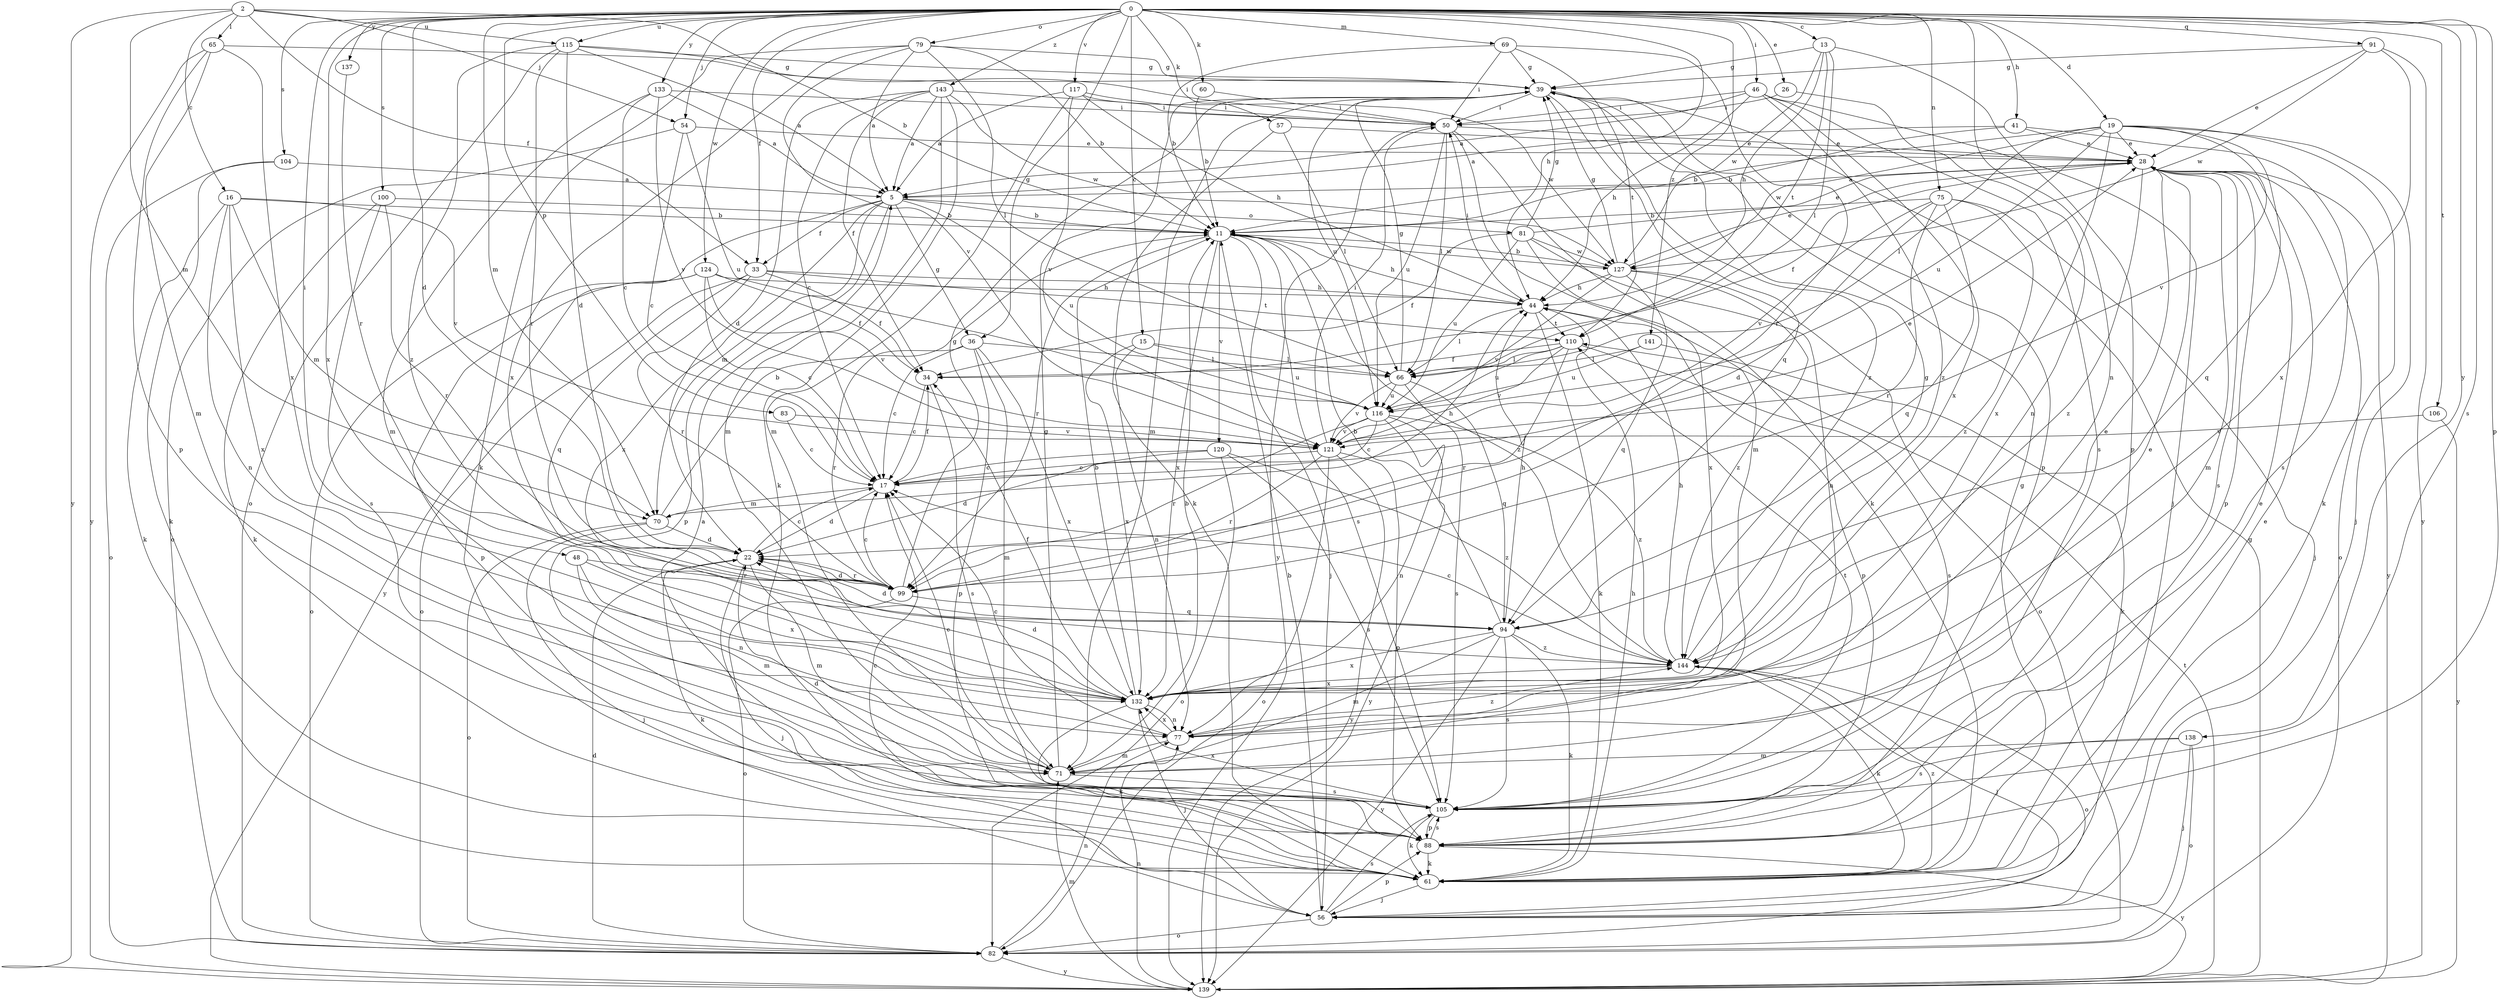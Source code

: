 strict digraph  {
0;
2;
5;
11;
13;
15;
16;
17;
19;
22;
26;
28;
33;
34;
36;
39;
41;
44;
46;
48;
50;
54;
56;
57;
60;
61;
65;
66;
69;
70;
71;
75;
77;
79;
81;
82;
83;
88;
91;
94;
99;
100;
104;
105;
106;
110;
115;
116;
117;
120;
121;
124;
127;
132;
133;
137;
138;
139;
141;
143;
144;
0 -> 13  [label=c];
0 -> 15  [label=c];
0 -> 19  [label=d];
0 -> 22  [label=d];
0 -> 26  [label=e];
0 -> 33  [label=f];
0 -> 36  [label=g];
0 -> 41  [label=h];
0 -> 44  [label=h];
0 -> 46  [label=i];
0 -> 48  [label=i];
0 -> 54  [label=j];
0 -> 57  [label=k];
0 -> 60  [label=k];
0 -> 69  [label=m];
0 -> 70  [label=m];
0 -> 75  [label=n];
0 -> 77  [label=n];
0 -> 79  [label=o];
0 -> 83  [label=p];
0 -> 88  [label=p];
0 -> 91  [label=q];
0 -> 100  [label=s];
0 -> 104  [label=s];
0 -> 105  [label=s];
0 -> 106  [label=t];
0 -> 115  [label=u];
0 -> 117  [label=v];
0 -> 124  [label=w];
0 -> 132  [label=x];
0 -> 133  [label=y];
0 -> 137  [label=y];
0 -> 138  [label=y];
0 -> 141  [label=z];
0 -> 143  [label=z];
2 -> 11  [label=b];
2 -> 16  [label=c];
2 -> 33  [label=f];
2 -> 54  [label=j];
2 -> 65  [label=l];
2 -> 70  [label=m];
2 -> 115  [label=u];
2 -> 139  [label=y];
5 -> 11  [label=b];
5 -> 33  [label=f];
5 -> 36  [label=g];
5 -> 70  [label=m];
5 -> 81  [label=o];
5 -> 88  [label=p];
5 -> 116  [label=u];
5 -> 132  [label=x];
5 -> 139  [label=y];
11 -> 44  [label=h];
11 -> 56  [label=j];
11 -> 99  [label=r];
11 -> 105  [label=s];
11 -> 120  [label=v];
11 -> 127  [label=w];
11 -> 132  [label=x];
11 -> 144  [label=z];
13 -> 39  [label=g];
13 -> 44  [label=h];
13 -> 66  [label=l];
13 -> 88  [label=p];
13 -> 110  [label=t];
13 -> 127  [label=w];
15 -> 66  [label=l];
15 -> 77  [label=n];
15 -> 116  [label=u];
15 -> 132  [label=x];
16 -> 11  [label=b];
16 -> 61  [label=k];
16 -> 70  [label=m];
16 -> 77  [label=n];
16 -> 121  [label=v];
16 -> 132  [label=x];
17 -> 22  [label=d];
17 -> 28  [label=e];
17 -> 34  [label=f];
17 -> 70  [label=m];
19 -> 11  [label=b];
19 -> 28  [label=e];
19 -> 56  [label=j];
19 -> 61  [label=k];
19 -> 66  [label=l];
19 -> 94  [label=q];
19 -> 116  [label=u];
19 -> 121  [label=v];
19 -> 127  [label=w];
19 -> 132  [label=x];
22 -> 17  [label=c];
22 -> 56  [label=j];
22 -> 61  [label=k];
22 -> 71  [label=m];
22 -> 99  [label=r];
26 -> 50  [label=i];
26 -> 77  [label=n];
28 -> 5  [label=a];
28 -> 34  [label=f];
28 -> 71  [label=m];
28 -> 82  [label=o];
28 -> 88  [label=p];
28 -> 105  [label=s];
28 -> 139  [label=y];
28 -> 144  [label=z];
33 -> 34  [label=f];
33 -> 44  [label=h];
33 -> 82  [label=o];
33 -> 94  [label=q];
33 -> 99  [label=r];
33 -> 110  [label=t];
34 -> 17  [label=c];
34 -> 105  [label=s];
36 -> 17  [label=c];
36 -> 66  [label=l];
36 -> 71  [label=m];
36 -> 88  [label=p];
36 -> 99  [label=r];
36 -> 132  [label=x];
39 -> 50  [label=i];
39 -> 71  [label=m];
39 -> 88  [label=p];
39 -> 94  [label=q];
39 -> 116  [label=u];
39 -> 144  [label=z];
41 -> 5  [label=a];
41 -> 11  [label=b];
41 -> 28  [label=e];
41 -> 105  [label=s];
44 -> 50  [label=i];
44 -> 61  [label=k];
44 -> 66  [label=l];
44 -> 88  [label=p];
44 -> 110  [label=t];
46 -> 5  [label=a];
46 -> 44  [label=h];
46 -> 50  [label=i];
46 -> 56  [label=j];
46 -> 105  [label=s];
46 -> 132  [label=x];
46 -> 144  [label=z];
48 -> 71  [label=m];
48 -> 77  [label=n];
48 -> 99  [label=r];
48 -> 132  [label=x];
50 -> 28  [label=e];
50 -> 61  [label=k];
50 -> 66  [label=l];
50 -> 71  [label=m];
50 -> 116  [label=u];
50 -> 139  [label=y];
54 -> 17  [label=c];
54 -> 28  [label=e];
54 -> 82  [label=o];
54 -> 116  [label=u];
56 -> 11  [label=b];
56 -> 82  [label=o];
56 -> 88  [label=p];
56 -> 105  [label=s];
57 -> 28  [label=e];
57 -> 61  [label=k];
57 -> 66  [label=l];
60 -> 11  [label=b];
60 -> 50  [label=i];
61 -> 28  [label=e];
61 -> 39  [label=g];
61 -> 44  [label=h];
61 -> 56  [label=j];
61 -> 144  [label=z];
65 -> 39  [label=g];
65 -> 71  [label=m];
65 -> 88  [label=p];
65 -> 132  [label=x];
65 -> 139  [label=y];
66 -> 39  [label=g];
66 -> 94  [label=q];
66 -> 105  [label=s];
66 -> 116  [label=u];
66 -> 121  [label=v];
69 -> 11  [label=b];
69 -> 39  [label=g];
69 -> 50  [label=i];
69 -> 99  [label=r];
69 -> 110  [label=t];
70 -> 11  [label=b];
70 -> 22  [label=d];
70 -> 44  [label=h];
70 -> 56  [label=j];
70 -> 82  [label=o];
71 -> 11  [label=b];
71 -> 17  [label=c];
71 -> 39  [label=g];
71 -> 105  [label=s];
75 -> 11  [label=b];
75 -> 22  [label=d];
75 -> 56  [label=j];
75 -> 94  [label=q];
75 -> 99  [label=r];
75 -> 121  [label=v];
75 -> 144  [label=z];
77 -> 17  [label=c];
77 -> 28  [label=e];
77 -> 71  [label=m];
77 -> 132  [label=x];
77 -> 144  [label=z];
79 -> 5  [label=a];
79 -> 11  [label=b];
79 -> 39  [label=g];
79 -> 61  [label=k];
79 -> 66  [label=l];
79 -> 121  [label=v];
79 -> 132  [label=x];
81 -> 28  [label=e];
81 -> 34  [label=f];
81 -> 39  [label=g];
81 -> 77  [label=n];
81 -> 116  [label=u];
81 -> 127  [label=w];
81 -> 132  [label=x];
82 -> 22  [label=d];
82 -> 77  [label=n];
82 -> 139  [label=y];
83 -> 17  [label=c];
83 -> 121  [label=v];
88 -> 5  [label=a];
88 -> 17  [label=c];
88 -> 28  [label=e];
88 -> 61  [label=k];
88 -> 105  [label=s];
88 -> 139  [label=y];
91 -> 28  [label=e];
91 -> 39  [label=g];
91 -> 127  [label=w];
91 -> 132  [label=x];
91 -> 139  [label=y];
94 -> 11  [label=b];
94 -> 22  [label=d];
94 -> 44  [label=h];
94 -> 61  [label=k];
94 -> 71  [label=m];
94 -> 105  [label=s];
94 -> 132  [label=x];
94 -> 139  [label=y];
94 -> 144  [label=z];
99 -> 17  [label=c];
99 -> 22  [label=d];
99 -> 39  [label=g];
99 -> 82  [label=o];
99 -> 94  [label=q];
100 -> 11  [label=b];
100 -> 61  [label=k];
100 -> 99  [label=r];
100 -> 105  [label=s];
104 -> 5  [label=a];
104 -> 61  [label=k];
104 -> 82  [label=o];
105 -> 22  [label=d];
105 -> 61  [label=k];
105 -> 88  [label=p];
105 -> 110  [label=t];
105 -> 132  [label=x];
106 -> 121  [label=v];
106 -> 139  [label=y];
110 -> 34  [label=f];
110 -> 66  [label=l];
110 -> 99  [label=r];
110 -> 105  [label=s];
110 -> 116  [label=u];
110 -> 121  [label=v];
115 -> 5  [label=a];
115 -> 22  [label=d];
115 -> 39  [label=g];
115 -> 50  [label=i];
115 -> 82  [label=o];
115 -> 99  [label=r];
115 -> 144  [label=z];
116 -> 17  [label=c];
116 -> 77  [label=n];
116 -> 99  [label=r];
116 -> 121  [label=v];
116 -> 139  [label=y];
116 -> 144  [label=z];
117 -> 5  [label=a];
117 -> 44  [label=h];
117 -> 50  [label=i];
117 -> 71  [label=m];
117 -> 121  [label=v];
117 -> 127  [label=w];
120 -> 17  [label=c];
120 -> 22  [label=d];
120 -> 82  [label=o];
120 -> 105  [label=s];
120 -> 144  [label=z];
121 -> 17  [label=c];
121 -> 50  [label=i];
121 -> 82  [label=o];
121 -> 88  [label=p];
121 -> 99  [label=r];
121 -> 139  [label=y];
124 -> 17  [label=c];
124 -> 34  [label=f];
124 -> 44  [label=h];
124 -> 82  [label=o];
124 -> 88  [label=p];
124 -> 121  [label=v];
127 -> 11  [label=b];
127 -> 28  [label=e];
127 -> 39  [label=g];
127 -> 44  [label=h];
127 -> 82  [label=o];
127 -> 94  [label=q];
127 -> 121  [label=v];
127 -> 144  [label=z];
132 -> 11  [label=b];
132 -> 22  [label=d];
132 -> 28  [label=e];
132 -> 34  [label=f];
132 -> 56  [label=j];
132 -> 61  [label=k];
132 -> 77  [label=n];
133 -> 5  [label=a];
133 -> 17  [label=c];
133 -> 50  [label=i];
133 -> 71  [label=m];
133 -> 121  [label=v];
137 -> 99  [label=r];
138 -> 56  [label=j];
138 -> 71  [label=m];
138 -> 82  [label=o];
138 -> 105  [label=s];
139 -> 39  [label=g];
139 -> 71  [label=m];
139 -> 77  [label=n];
139 -> 110  [label=t];
141 -> 61  [label=k];
141 -> 66  [label=l];
141 -> 116  [label=u];
143 -> 5  [label=a];
143 -> 17  [label=c];
143 -> 22  [label=d];
143 -> 34  [label=f];
143 -> 50  [label=i];
143 -> 61  [label=k];
143 -> 71  [label=m];
143 -> 127  [label=w];
144 -> 17  [label=c];
144 -> 39  [label=g];
144 -> 44  [label=h];
144 -> 56  [label=j];
144 -> 61  [label=k];
144 -> 82  [label=o];
144 -> 132  [label=x];
}
